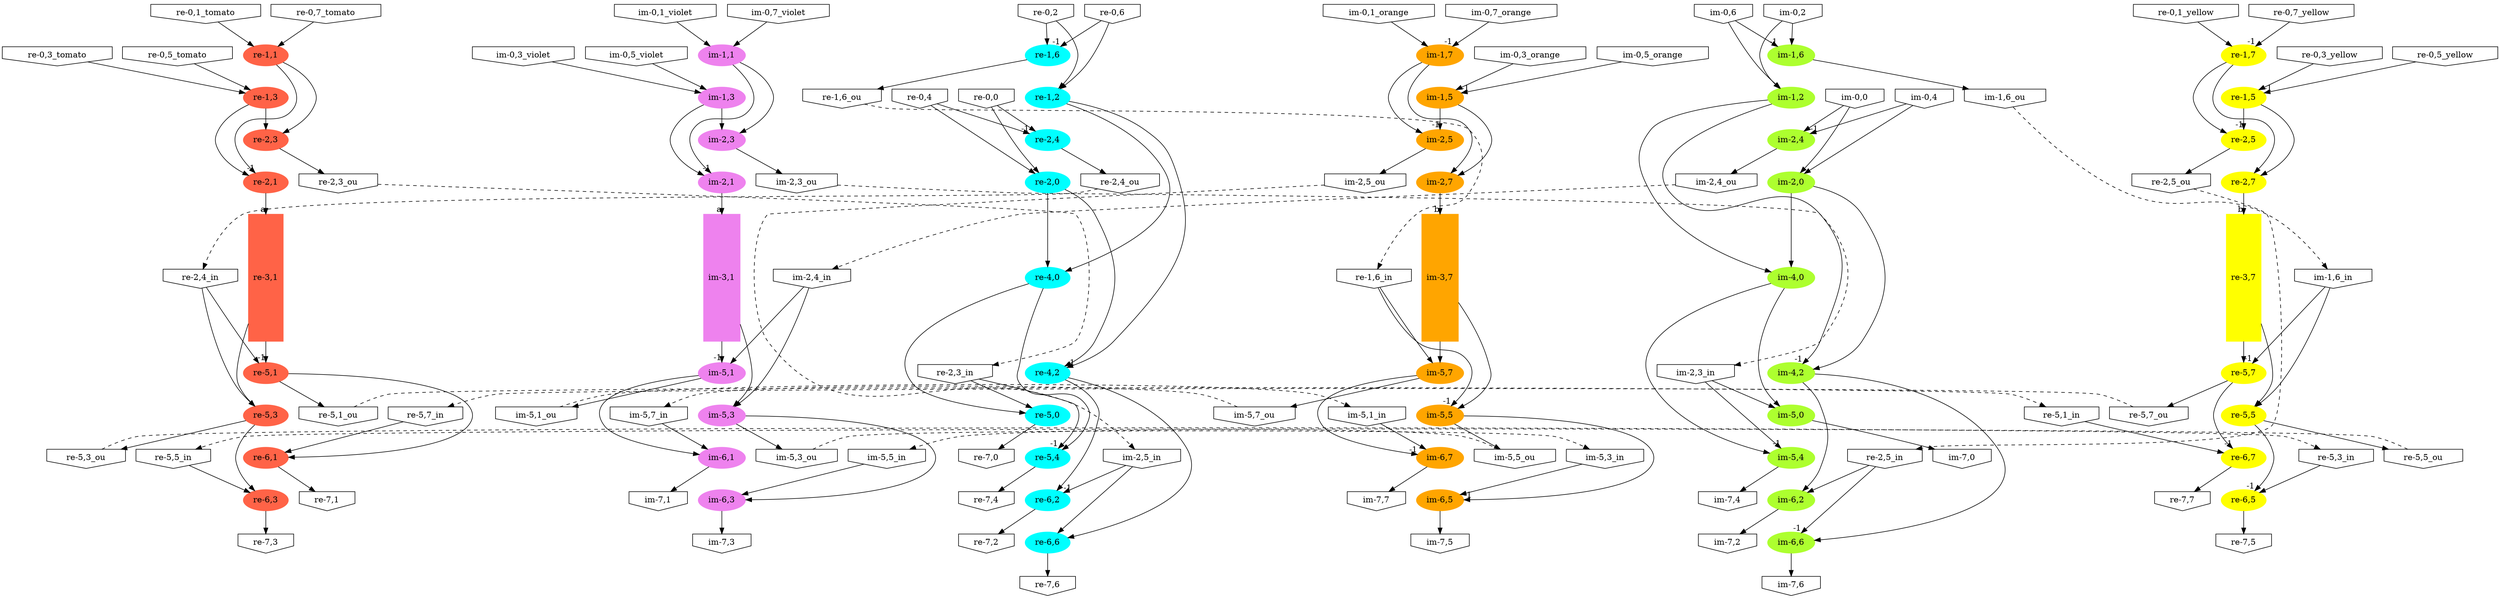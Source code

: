digraph g
{

  /* list of nodes */
  "im-0,0" [shape="invhouse"];
  "im-0,1_orange" [shape="invhouse"];
  "im-0,1_violet" [shape="invhouse"];
  "im-0,2" [shape="invhouse"];
  "im-0,3_orange" [shape="invhouse"];
  "im-0,3_violet" [shape="invhouse"];
  "im-0,4" [shape="invhouse"];
  "im-0,5_orange" [shape="invhouse"];
  "im-0,5_violet" [shape="invhouse"];
  "im-0,6" [shape="invhouse"];
  "im-0,7_orange" [shape="invhouse"];
  "im-0,7_violet" [shape="invhouse"];
  "im-1,1" [color="violet",fontcolor="black",shape="oval",style="filled"];
  "im-1,2" [color="greenyellow",fontcolor="black",shape="oval",style="filled"];
  "im-1,3" [color="violet",fontcolor="black",shape="oval",style="filled"];
  "im-1,5" [color="orange",fontcolor="black",shape="oval",style="filled"];
  "im-1,6" [color="greenyellow",fontcolor="black",shape="oval",style="filled"];
  "im-1,6_in" [shape="invhouse"];
  "im-1,6_ou" [shape="invhouse"];
  "im-1,7" [color="orange",fontcolor="black",shape="oval",style="filled"];
  "im-2,0" [color="greenyellow",fontcolor="black",shape="oval",style="filled"];
  "im-2,1" [color="violet",fontcolor="black",shape="oval",style="filled"];
  "im-2,3" [color="violet",fontcolor="black",shape="oval",style="filled"];
  "im-2,3_in" [shape="invhouse"];
  "im-2,3_ou" [shape="invhouse"];
  "im-2,4" [color="greenyellow",fontcolor="black",shape="oval",style="filled"];
  "im-2,4_in" [shape="invhouse"];
  "im-2,4_ou" [shape="invhouse"];
  "im-2,5" [color="orange",fontcolor="black",shape="oval",style="filled"];
  "im-2,5_in" [shape="invhouse"];
  "im-2,5_ou" [shape="invhouse"];
  "im-2,7" [color="orange",fontcolor="black",shape="oval",style="filled"];
  "im-3,1" [color="violet",fontcolor="black",height="3",shape="box",style="filled"];
  "im-3,7" [color="orange",fontcolor="black",height="3",shape="box",style="filled"];
  "im-4,0" [color="greenyellow",fontcolor="black",shape="oval",style="filled"];
  "im-4,2" [color="greenyellow",fontcolor="black",shape="oval",style="filled"];
  "im-5,0" [color="greenyellow",fontcolor="black",shape="oval",style="filled"];
  "im-5,1" [color="violet",fontcolor="black",shape="oval",style="filled"];
  "im-5,1_in" [shape="invhouse"];
  "im-5,1_ou" [shape="invhouse"];
  "im-5,3" [color="violet",fontcolor="black",shape="oval",style="filled"];
  "im-5,3_in" [shape="invhouse"];
  "im-5,3_ou" [shape="invhouse"];
  "im-5,4" [color="greenyellow",fontcolor="black",shape="oval",style="filled"];
  "im-5,5" [color="orange",fontcolor="black",shape="oval",style="filled"];
  "im-5,5_in" [shape="invhouse"];
  "im-5,5_ou" [shape="invhouse"];
  "im-5,7" [color="orange",fontcolor="black",shape="oval",style="filled"];
  "im-5,7_in" [shape="invhouse"];
  "im-5,7_ou" [shape="invhouse"];
  "im-6,1" [color="violet",fontcolor="black",shape="oval",style="filled"];
  "im-6,2" [color="greenyellow",fontcolor="black",shape="oval",style="filled"];
  "im-6,3" [color="violet",fontcolor="black",shape="oval",style="filled"];
  "im-6,5" [color="orange",fontcolor="black",shape="oval",style="filled"];
  "im-6,6" [color="greenyellow",fontcolor="black",shape="oval",style="filled"];
  "im-6,7" [color="orange",fontcolor="black",shape="oval",style="filled"];
  "im-7,0" [shape="invhouse"];
  "im-7,1" [shape="invhouse"];
  "im-7,2" [shape="invhouse"];
  "im-7,3" [shape="invhouse"];
  "im-7,4" [shape="invhouse"];
  "im-7,5" [shape="invhouse"];
  "im-7,6" [shape="invhouse"];
  "im-7,7" [shape="invhouse"];
  "re-0,0" [shape="invhouse"];
  "re-0,1_tomato" [shape="invhouse"];
  "re-0,1_yellow" [shape="invhouse"];
  "re-0,2" [shape="invhouse"];
  "re-0,3_tomato" [shape="invhouse"];
  "re-0,3_yellow" [shape="invhouse"];
  "re-0,4" [shape="invhouse"];
  "re-0,5_tomato" [shape="invhouse"];
  "re-0,5_yellow" [shape="invhouse"];
  "re-0,6" [shape="invhouse"];
  "re-0,7_tomato" [shape="invhouse"];
  "re-0,7_yellow" [shape="invhouse"];
  "re-1,1" [color="tomato",fontcolor="black",shape="oval",style="filled"];
  "re-1,2" [color="cyan",fontcolor="black",shape="oval",style="filled"];
  "re-1,3" [color="tomato",fontcolor="black",shape="oval",style="filled"];
  "re-1,5" [color="yellow",fontcolor="black",shape="oval",style="filled"];
  "re-1,6" [color="cyan",fontcolor="black",shape="oval",style="filled"];
  "re-1,6_in" [shape="invhouse"];
  "re-1,6_ou" [shape="invhouse"];
  "re-1,7" [color="yellow",fontcolor="black",shape="oval",style="filled"];
  "re-2,0" [color="cyan",fontcolor="black",shape="oval",style="filled"];
  "re-2,1" [color="tomato",fontcolor="black",shape="oval",style="filled"];
  "re-2,3" [color="tomato",fontcolor="black",shape="oval",style="filled"];
  "re-2,3_in" [shape="invhouse"];
  "re-2,3_ou" [shape="invhouse"];
  "re-2,4" [color="cyan",fontcolor="black",shape="oval",style="filled"];
  "re-2,4_in" [shape="invhouse"];
  "re-2,4_ou" [shape="invhouse"];
  "re-2,5" [color="yellow",fontcolor="black",shape="oval",style="filled"];
  "re-2,5_in" [shape="invhouse"];
  "re-2,5_ou" [shape="invhouse"];
  "re-2,7" [color="yellow",fontcolor="black",shape="oval",style="filled"];
  "re-3,1" [color="tomato",fontcolor="black",height="3",shape="box",style="filled"];
  "re-3,7" [color="yellow",fontcolor="black",height="3",shape="box",style="filled"];
  "re-4,0" [color="cyan",fontcolor="black",shape="oval",style="filled"];
  "re-4,2" [color="cyan",fontcolor="black",shape="oval",style="filled"];
  "re-5,0" [color="cyan",fontcolor="black",shape="oval",style="filled"];
  "re-5,1" [color="tomato",fontcolor="black",shape="oval",style="filled"];
  "re-5,1_in" [shape="invhouse"];
  "re-5,1_ou" [shape="invhouse"];
  "re-5,3" [color="tomato",fontcolor="black",shape="oval",style="filled"];
  "re-5,3_in" [shape="invhouse"];
  "re-5,3_ou" [shape="invhouse"];
  "re-5,4" [color="cyan",fontcolor="black",shape="oval",style="filled"];
  "re-5,5" [color="yellow",fontcolor="black",shape="oval",style="filled"];
  "re-5,5_in" [shape="invhouse"];
  "re-5,5_ou" [shape="invhouse"];
  "re-5,7" [color="yellow",fontcolor="black",shape="oval",style="filled"];
  "re-5,7_in" [shape="invhouse"];
  "re-5,7_ou" [shape="invhouse"];
  "re-6,1" [color="tomato",fontcolor="black",shape="oval",style="filled"];
  "re-6,2" [color="cyan",fontcolor="black",shape="oval",style="filled"];
  "re-6,3" [color="tomato",fontcolor="black",shape="oval",style="filled"];
  "re-6,5" [color="yellow",fontcolor="black",shape="oval",style="filled"];
  "re-6,6" [color="cyan",fontcolor="black",shape="oval",style="filled"];
  "re-6,7" [color="yellow",fontcolor="black",shape="oval",style="filled"];
  "re-7,0" [shape="invhouse"];
  "re-7,1" [shape="invhouse"];
  "re-7,2" [shape="invhouse"];
  "re-7,3" [shape="invhouse"];
  "re-7,4" [shape="invhouse"];
  "re-7,5" [shape="invhouse"];
  "re-7,6" [shape="invhouse"];
  "re-7,7" [shape="invhouse"];

  /* list of edges */
  "im-0,0" -> "im-2,0";
  "im-0,0" -> "im-2,4";
  "im-0,1_orange" -> "im-1,7";
  "im-0,1_violet" -> "im-1,1";
  "im-0,2" -> "im-1,2";
  "im-0,2" -> "im-1,6";
  "im-0,3_orange" -> "im-1,5";
  "im-0,3_violet" -> "im-1,3";
  "im-0,4" -> "im-2,0";
  "im-0,4" -> "im-2,4" [headlabel = "-1"];
  "im-0,5_orange" -> "im-1,5" [headlabel = "-1"];
  "im-0,5_violet" -> "im-1,3";
  "im-0,6" -> "im-1,2";
  "im-0,6" -> "im-1,6" [headlabel = "-1"];
  "im-0,7_orange" -> "im-1,7" [headlabel = "-1"];
  "im-0,7_violet" -> "im-1,1";
  "im-1,1" -> "im-1,3" [style = "invis",weight = "100"];
  "im-1,1" -> "im-2,1" [headlabel = "-1"];
  "im-1,1" -> "im-2,3";
  "im-1,2" -> "im-2,4" [style = "invis",weight = "100"];
  "im-1,2" -> "im-4,0";
  "im-1,2" -> "im-4,2" [headlabel = "-1"];
  "im-1,3" -> "im-2,1";
  "im-1,3" -> "im-2,3" [weight = "100"];
  "im-1,5" -> "im-2,5" [headlabel = "-1",weight = "100"];
  "im-1,5" -> "im-2,7";
  "im-1,6_in" -> "re-5,5";
  "im-1,6_in" -> "re-5,7" [headlabel = "-1"];
  "im-1,6_ou" -> "im-1,6_in" [constraint = "false",style = "dashed"];
  "im-1,6" -> "im-1,2" [style = "invis",weight = "100"];
  "im-1,6" -> "im-1,6_ou";
  "im-1,7" -> "im-1,5" [style = "invis",weight = "100"];
  "im-1,7" -> "im-2,5";
  "im-1,7" -> "im-2,7";
  "im-2,0" -> "im-4,0" [weight = "100"];
  "im-2,0" -> "im-4,2";
  "im-2,1" -> "im-3,1" [headlabel = "a",weight = "100"];
  "im-2,3_in" -> "im-5,0";
  "im-2,3_in" -> "im-5,4" [headlabel = "-1"];
  "im-2,3_ou" -> "im-2,3_in" [constraint = "false",style = "dashed"];
  "im-2,3" -> "im-2,1" [style = "invis",weight = "100"];
  "im-2,3" -> "im-2,3_ou";
  "im-2,4_in" -> "im-5,1";
  "im-2,4_in" -> "im-5,3";
  "im-2,4_ou" -> "im-2,4_in" [constraint = "false",style = "dashed"];
  "im-2,4" -> "im-2,0" [style = "invis",weight = "100"];
  "im-2,4" -> "im-2,4_ou";
  "im-2,5_in" -> "re-6,2" [headlabel = "-1"];
  "im-2,5_in" -> "re-6,6";
  "im-2,5_ou" -> "im-2,5_in" [constraint = "false",style = "dashed"];
  "im-2,5" -> "im-2,5_ou";
  "im-2,5" -> "im-2,7" [style = "invis",weight = "100"];
  "im-2,7" -> "im-3,7" [headlabel = "b",weight = "100"];
  "im-3,1" -> "im-5,1" [headlabel = "-1",weight = "100"];
  "im-3,1" -> "im-5,3";
  "im-3,7" -> "im-5,5";
  "im-3,7" -> "im-5,7" [weight = "100"];
  "im-4,0" -> "im-4,2" [style = "invis",weight = "100"];
  "im-4,0" -> "im-5,0";
  "im-4,0" -> "im-5,4";
  "im-4,2" -> "im-5,0" [style = "invis",weight = "100"];
  "im-4,2" -> "im-6,2";
  "im-4,2" -> "im-6,6";
  "im-5,0" -> "im-5,4" [style = "invis",weight = "100"];
  "im-5,0" -> "im-7,0";
  "im-5,1_in" -> "im-6,7";
  "im-5,1_ou" -> "im-5,1_in" [constraint = "false",style = "dashed"];
  "im-5,1" -> "im-5,1_ou";
  "im-5,1" -> "im-5,3" [style = "invis",weight = "100"];
  "im-5,1" -> "im-6,1";
  "im-5,3_in" -> "im-6,5";
  "im-5,3_ou" -> "im-5,3_in" [constraint = "false",style = "dashed"];
  "im-5,3" -> "im-5,3_ou";
  "im-5,3" -> "im-6,1" [style = "invis",weight = "100"];
  "im-5,3" -> "im-6,3";
  "im-5,4" -> "im-6,2" [style = "invis",weight = "100"];
  "im-5,4" -> "im-7,4";
  "im-5,5_in" -> "im-6,3";
  "im-5,5_ou" -> "im-5,5_in" [constraint = "false",style = "dashed"];
  "im-5,5" -> "im-5,5_ou";
  "im-5,5" -> "im-6,5" [headlabel = "-1"];
  "im-5,5" -> "im-6,7" [style = "invis",weight = "100"];
  "im-5,7_in" -> "im-6,1";
  "im-5,7_ou" -> "im-5,7_in" [constraint = "false",style = "dashed"];
  "im-5,7" -> "im-5,5" [style = "invis",weight = "100"];
  "im-5,7" -> "im-5,7_ou";
  "im-5,7" -> "im-6,7" [headlabel = "-1"];
  "im-6,1" -> "im-6,3" [style = "invis",weight = "100"];
  "im-6,1" -> "im-7,1";
  "im-6,2" -> "im-6,6" [style = "invis",weight = "100"];
  "im-6,2" -> "im-7,2";
  "im-6,3" -> "im-7,3";
  "im-6,5" -> "im-7,5";
  "im-6,6" -> "im-7,6";
  "im-6,7" -> "im-6,5" [style = "invis",weight = "100"];
  "im-6,7" -> "im-7,7";
  "re-0,0" -> "re-2,0";
  "re-0,0" -> "re-2,4";
  "re-0,1_tomato" -> "re-1,1";
  "re-0,1_yellow" -> "re-1,7";
  "re-0,2" -> "re-1,2";
  "re-0,2" -> "re-1,6";
  "re-0,3_tomato" -> "re-1,3";
  "re-0,3_yellow" -> "re-1,5";
  "re-0,4" -> "re-2,0";
  "re-0,4" -> "re-2,4" [headlabel = "-1"];
  "re-0,5_tomato" -> "re-1,3";
  "re-0,5_yellow" -> "re-1,5" [headlabel = "-1"];
  "re-0,6" -> "re-1,2";
  "re-0,6" -> "re-1,6" [headlabel = "-1"];
  "re-0,7_tomato" -> "re-1,1";
  "re-0,7_yellow" -> "re-1,7" [headlabel = "-1"];
  "re-1,1" -> "re-1,3" [style = "invis",weight = "100"];
  "re-1,1" -> "re-2,1" [headlabel = "-1"];
  "re-1,1" -> "re-2,3";
  "re-1,2" -> "re-2,4" [style = "invis",weight = "100"];
  "re-1,2" -> "re-4,0";
  "re-1,2" -> "re-4,2" [headlabel = "-1"];
  "re-1,3" -> "re-2,1";
  "re-1,3" -> "re-2,3" [weight = "100"];
  "re-1,5" -> "re-2,5" [headlabel = "-1",weight = "100"];
  "re-1,5" -> "re-2,7";
  "re-1,6_in" -> "im-5,5" [headlabel = "-1"];
  "re-1,6_in" -> "im-5,7";
  "re-1,6_ou" -> "re-1,6_in" [constraint = "false",style = "dashed"];
  "re-1,6" -> "re-1,2" [style = "invis",weight = "100"];
  "re-1,6" -> "re-1,6_ou";
  "re-1,7" -> "re-1,5" [style = "invis",weight = "100"];
  "re-1,7" -> "re-2,5";
  "re-1,7" -> "re-2,7";
  "re-2,0" -> "re-4,0" [weight = "100"];
  "re-2,0" -> "re-4,2";
  "re-2,1" -> "re-3,1" [headlabel = "a",weight = "100"];
  "re-2,3_in" -> "re-5,0";
  "re-2,3_in" -> "re-5,4" [headlabel = "-1"];
  "re-2,3_ou" -> "re-2,3_in" [constraint = "false",style = "dashed"];
  "re-2,3" -> "re-2,1" [style = "invis",weight = "100"];
  "re-2,3" -> "re-2,3_ou";
  "re-2,4_in" -> "re-5,1";
  "re-2,4_in" -> "re-5,3";
  "re-2,4_ou" -> "re-2,4_in" [constraint = "false",style = "dashed"];
  "re-2,4" -> "re-2,0" [style = "invis",weight = "100"];
  "re-2,4" -> "re-2,4_ou";
  "re-2,5_in" -> "im-6,2";
  "re-2,5_in" -> "im-6,6" [headlabel = "-1"];
  "re-2,5_ou" -> "re-2,5_in" [constraint = "false",style = "dashed"];
  "re-2,5" -> "re-2,5_ou";
  "re-2,5" -> "re-2,7" [style = "invis",weight = "100"];
  "re-2,7" -> "re-3,7" [headlabel = "b",weight = "100"];
  "re-3,1" -> "re-5,1" [headlabel = "-1",weight = "100"];
  "re-3,1" -> "re-5,3";
  "re-3,7" -> "re-5,5";
  "re-3,7" -> "re-5,7" [weight = "100"];
  "re-4,0" -> "re-4,2" [style = "invis",weight = "100"];
  "re-4,0" -> "re-5,0";
  "re-4,0" -> "re-5,4";
  "re-4,2" -> "re-5,0" [style = "invis",weight = "100"];
  "re-4,2" -> "re-6,2";
  "re-4,2" -> "re-6,6";
  "re-5,0" -> "re-5,4" [style = "invis",weight = "100"];
  "re-5,0" -> "re-7,0";
  "re-5,1_in" -> "re-6,7";
  "re-5,1_ou" -> "re-5,1_in" [constraint = "false",style = "dashed"];
  "re-5,1" -> "re-5,1_ou";
  "re-5,1" -> "re-5,3" [style = "invis",weight = "100"];
  "re-5,1" -> "re-6,1";
  "re-5,3_in" -> "re-6,5";
  "re-5,3_ou" -> "re-5,3_in" [constraint = "false",style = "dashed"];
  "re-5,3" -> "re-5,3_ou";
  "re-5,3" -> "re-6,1" [style = "invis",weight = "100"];
  "re-5,3" -> "re-6,3";
  "re-5,4" -> "re-6,2" [style = "invis",weight = "100"];
  "re-5,4" -> "re-7,4";
  "re-5,5_in" -> "re-6,3";
  "re-5,5_ou" -> "re-5,5_in" [constraint = "false",style = "dashed"];
  "re-5,5" -> "re-5,5_ou";
  "re-5,5" -> "re-6,5" [headlabel = "-1"];
  "re-5,5" -> "re-6,7" [style = "invis",weight = "100"];
  "re-5,7_in" -> "re-6,1";
  "re-5,7_ou" -> "re-5,7_in" [constraint = "false",style = "dashed"];
  "re-5,7" -> "re-5,5" [style = "invis",weight = "100"];
  "re-5,7" -> "re-5,7_ou";
  "re-5,7" -> "re-6,7" [headlabel = "-1"];
  "re-6,1" -> "re-6,3" [style = "invis",weight = "100"];
  "re-6,1" -> "re-7,1";
  "re-6,2" -> "re-6,6" [style = "invis",weight = "100"];
  "re-6,2" -> "re-7,2";
  "re-6,3" -> "re-7,3";
  "re-6,5" -> "re-7,5";
  "re-6,6" -> "re-7,6";
  "re-6,7" -> "re-6,5" [style = "invis",weight = "100"];
  "re-6,7" -> "re-7,7";
}
